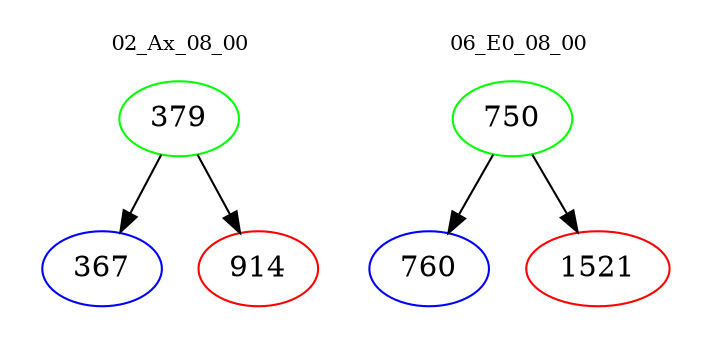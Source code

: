 digraph{
subgraph cluster_0 {
color = white
label = "02_Ax_08_00";
fontsize=10;
T0_379 [label="379", color="green"]
T0_379 -> T0_367 [color="black"]
T0_367 [label="367", color="blue"]
T0_379 -> T0_914 [color="black"]
T0_914 [label="914", color="red"]
}
subgraph cluster_1 {
color = white
label = "06_E0_08_00";
fontsize=10;
T1_750 [label="750", color="green"]
T1_750 -> T1_760 [color="black"]
T1_760 [label="760", color="blue"]
T1_750 -> T1_1521 [color="black"]
T1_1521 [label="1521", color="red"]
}
}
